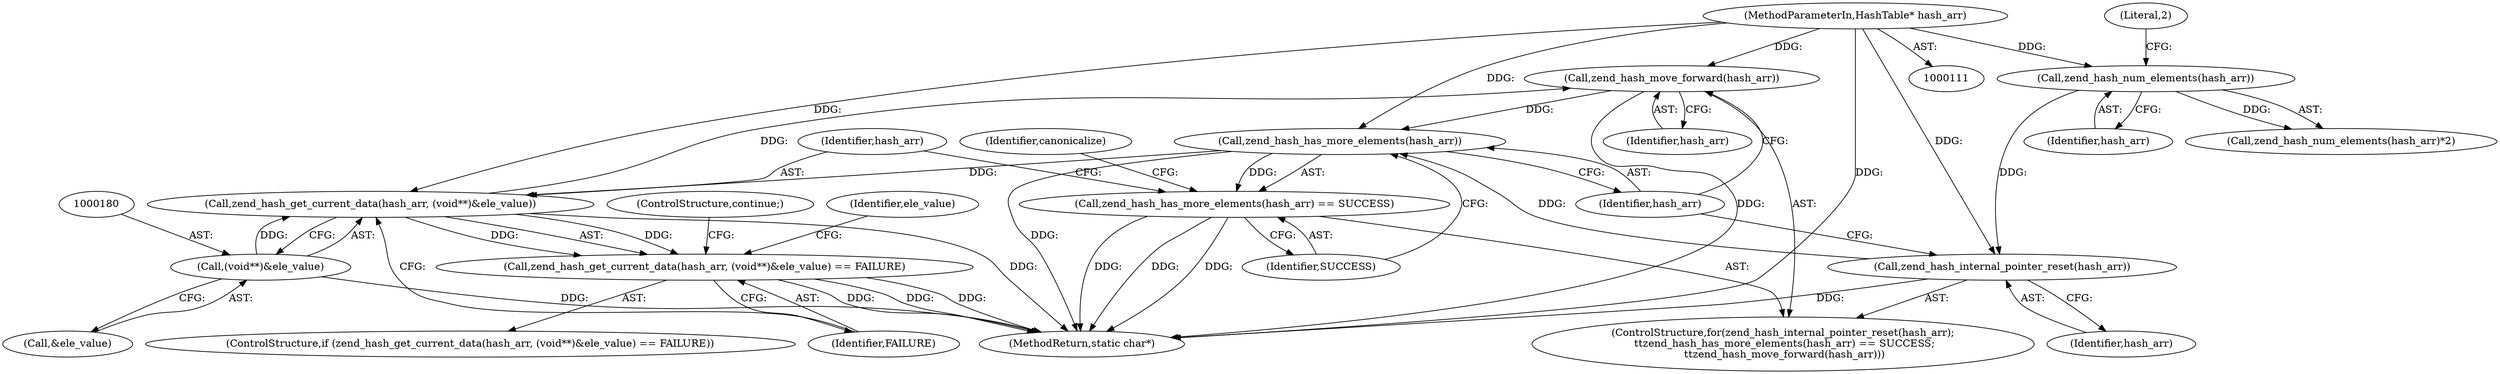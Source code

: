 digraph "0_php-src_97eff7eb57fc2320c267a949cffd622c38712484?w=1_25@API" {
"1000172" [label="(Call,zend_hash_move_forward(hash_arr))"];
"1000177" [label="(Call,zend_hash_get_current_data(hash_arr, (void**)&ele_value))"];
"1000169" [label="(Call,zend_hash_has_more_elements(hash_arr))"];
"1000166" [label="(Call,zend_hash_internal_pointer_reset(hash_arr))"];
"1000160" [label="(Call,zend_hash_num_elements(hash_arr))"];
"1000113" [label="(MethodParameterIn,HashTable* hash_arr)"];
"1000172" [label="(Call,zend_hash_move_forward(hash_arr))"];
"1000179" [label="(Call,(void**)&ele_value)"];
"1000168" [label="(Call,zend_hash_has_more_elements(hash_arr) == SUCCESS)"];
"1000176" [label="(Call,zend_hash_get_current_data(hash_arr, (void**)&ele_value) == FAILURE)"];
"1000175" [label="(ControlStructure,if (zend_hash_get_current_data(hash_arr, (void**)&ele_value) == FAILURE))"];
"1000162" [label="(Literal,2)"];
"1000183" [label="(Identifier,FAILURE)"];
"1000168" [label="(Call,zend_hash_has_more_elements(hash_arr) == SUCCESS)"];
"1000235" [label="(Identifier,canonicalize)"];
"1000173" [label="(Identifier,hash_arr)"];
"1000170" [label="(Identifier,hash_arr)"];
"1000161" [label="(Identifier,hash_arr)"];
"1000176" [label="(Call,zend_hash_get_current_data(hash_arr, (void**)&ele_value) == FAILURE)"];
"1000177" [label="(Call,zend_hash_get_current_data(hash_arr, (void**)&ele_value))"];
"1000113" [label="(MethodParameterIn,HashTable* hash_arr)"];
"1000160" [label="(Call,zend_hash_num_elements(hash_arr))"];
"1000169" [label="(Call,zend_hash_has_more_elements(hash_arr))"];
"1000165" [label="(ControlStructure,for(zend_hash_internal_pointer_reset(hash_arr);\n \t\tzend_hash_has_more_elements(hash_arr) == SUCCESS;\n \t\tzend_hash_move_forward(hash_arr)))"];
"1000185" [label="(ControlStructure,continue;)"];
"1000189" [label="(Identifier,ele_value)"];
"1000178" [label="(Identifier,hash_arr)"];
"1000167" [label="(Identifier,hash_arr)"];
"1000171" [label="(Identifier,SUCCESS)"];
"1000166" [label="(Call,zend_hash_internal_pointer_reset(hash_arr))"];
"1000159" [label="(Call,zend_hash_num_elements(hash_arr)*2)"];
"1000454" [label="(MethodReturn,static char*)"];
"1000181" [label="(Call,&ele_value)"];
"1000179" [label="(Call,(void**)&ele_value)"];
"1000172" [label="(Call,zend_hash_move_forward(hash_arr))"];
"1000172" -> "1000165"  [label="AST: "];
"1000172" -> "1000173"  [label="CFG: "];
"1000173" -> "1000172"  [label="AST: "];
"1000170" -> "1000172"  [label="CFG: "];
"1000172" -> "1000454"  [label="DDG: "];
"1000172" -> "1000169"  [label="DDG: "];
"1000177" -> "1000172"  [label="DDG: "];
"1000113" -> "1000172"  [label="DDG: "];
"1000177" -> "1000176"  [label="AST: "];
"1000177" -> "1000179"  [label="CFG: "];
"1000178" -> "1000177"  [label="AST: "];
"1000179" -> "1000177"  [label="AST: "];
"1000183" -> "1000177"  [label="CFG: "];
"1000177" -> "1000454"  [label="DDG: "];
"1000177" -> "1000176"  [label="DDG: "];
"1000177" -> "1000176"  [label="DDG: "];
"1000169" -> "1000177"  [label="DDG: "];
"1000113" -> "1000177"  [label="DDG: "];
"1000179" -> "1000177"  [label="DDG: "];
"1000169" -> "1000168"  [label="AST: "];
"1000169" -> "1000170"  [label="CFG: "];
"1000170" -> "1000169"  [label="AST: "];
"1000171" -> "1000169"  [label="CFG: "];
"1000169" -> "1000454"  [label="DDG: "];
"1000169" -> "1000168"  [label="DDG: "];
"1000166" -> "1000169"  [label="DDG: "];
"1000113" -> "1000169"  [label="DDG: "];
"1000166" -> "1000165"  [label="AST: "];
"1000166" -> "1000167"  [label="CFG: "];
"1000167" -> "1000166"  [label="AST: "];
"1000170" -> "1000166"  [label="CFG: "];
"1000166" -> "1000454"  [label="DDG: "];
"1000160" -> "1000166"  [label="DDG: "];
"1000113" -> "1000166"  [label="DDG: "];
"1000160" -> "1000159"  [label="AST: "];
"1000160" -> "1000161"  [label="CFG: "];
"1000161" -> "1000160"  [label="AST: "];
"1000162" -> "1000160"  [label="CFG: "];
"1000160" -> "1000159"  [label="DDG: "];
"1000113" -> "1000160"  [label="DDG: "];
"1000113" -> "1000111"  [label="AST: "];
"1000113" -> "1000454"  [label="DDG: "];
"1000179" -> "1000181"  [label="CFG: "];
"1000180" -> "1000179"  [label="AST: "];
"1000181" -> "1000179"  [label="AST: "];
"1000179" -> "1000454"  [label="DDG: "];
"1000168" -> "1000165"  [label="AST: "];
"1000168" -> "1000171"  [label="CFG: "];
"1000171" -> "1000168"  [label="AST: "];
"1000178" -> "1000168"  [label="CFG: "];
"1000235" -> "1000168"  [label="CFG: "];
"1000168" -> "1000454"  [label="DDG: "];
"1000168" -> "1000454"  [label="DDG: "];
"1000168" -> "1000454"  [label="DDG: "];
"1000176" -> "1000175"  [label="AST: "];
"1000176" -> "1000183"  [label="CFG: "];
"1000183" -> "1000176"  [label="AST: "];
"1000185" -> "1000176"  [label="CFG: "];
"1000189" -> "1000176"  [label="CFG: "];
"1000176" -> "1000454"  [label="DDG: "];
"1000176" -> "1000454"  [label="DDG: "];
"1000176" -> "1000454"  [label="DDG: "];
}
